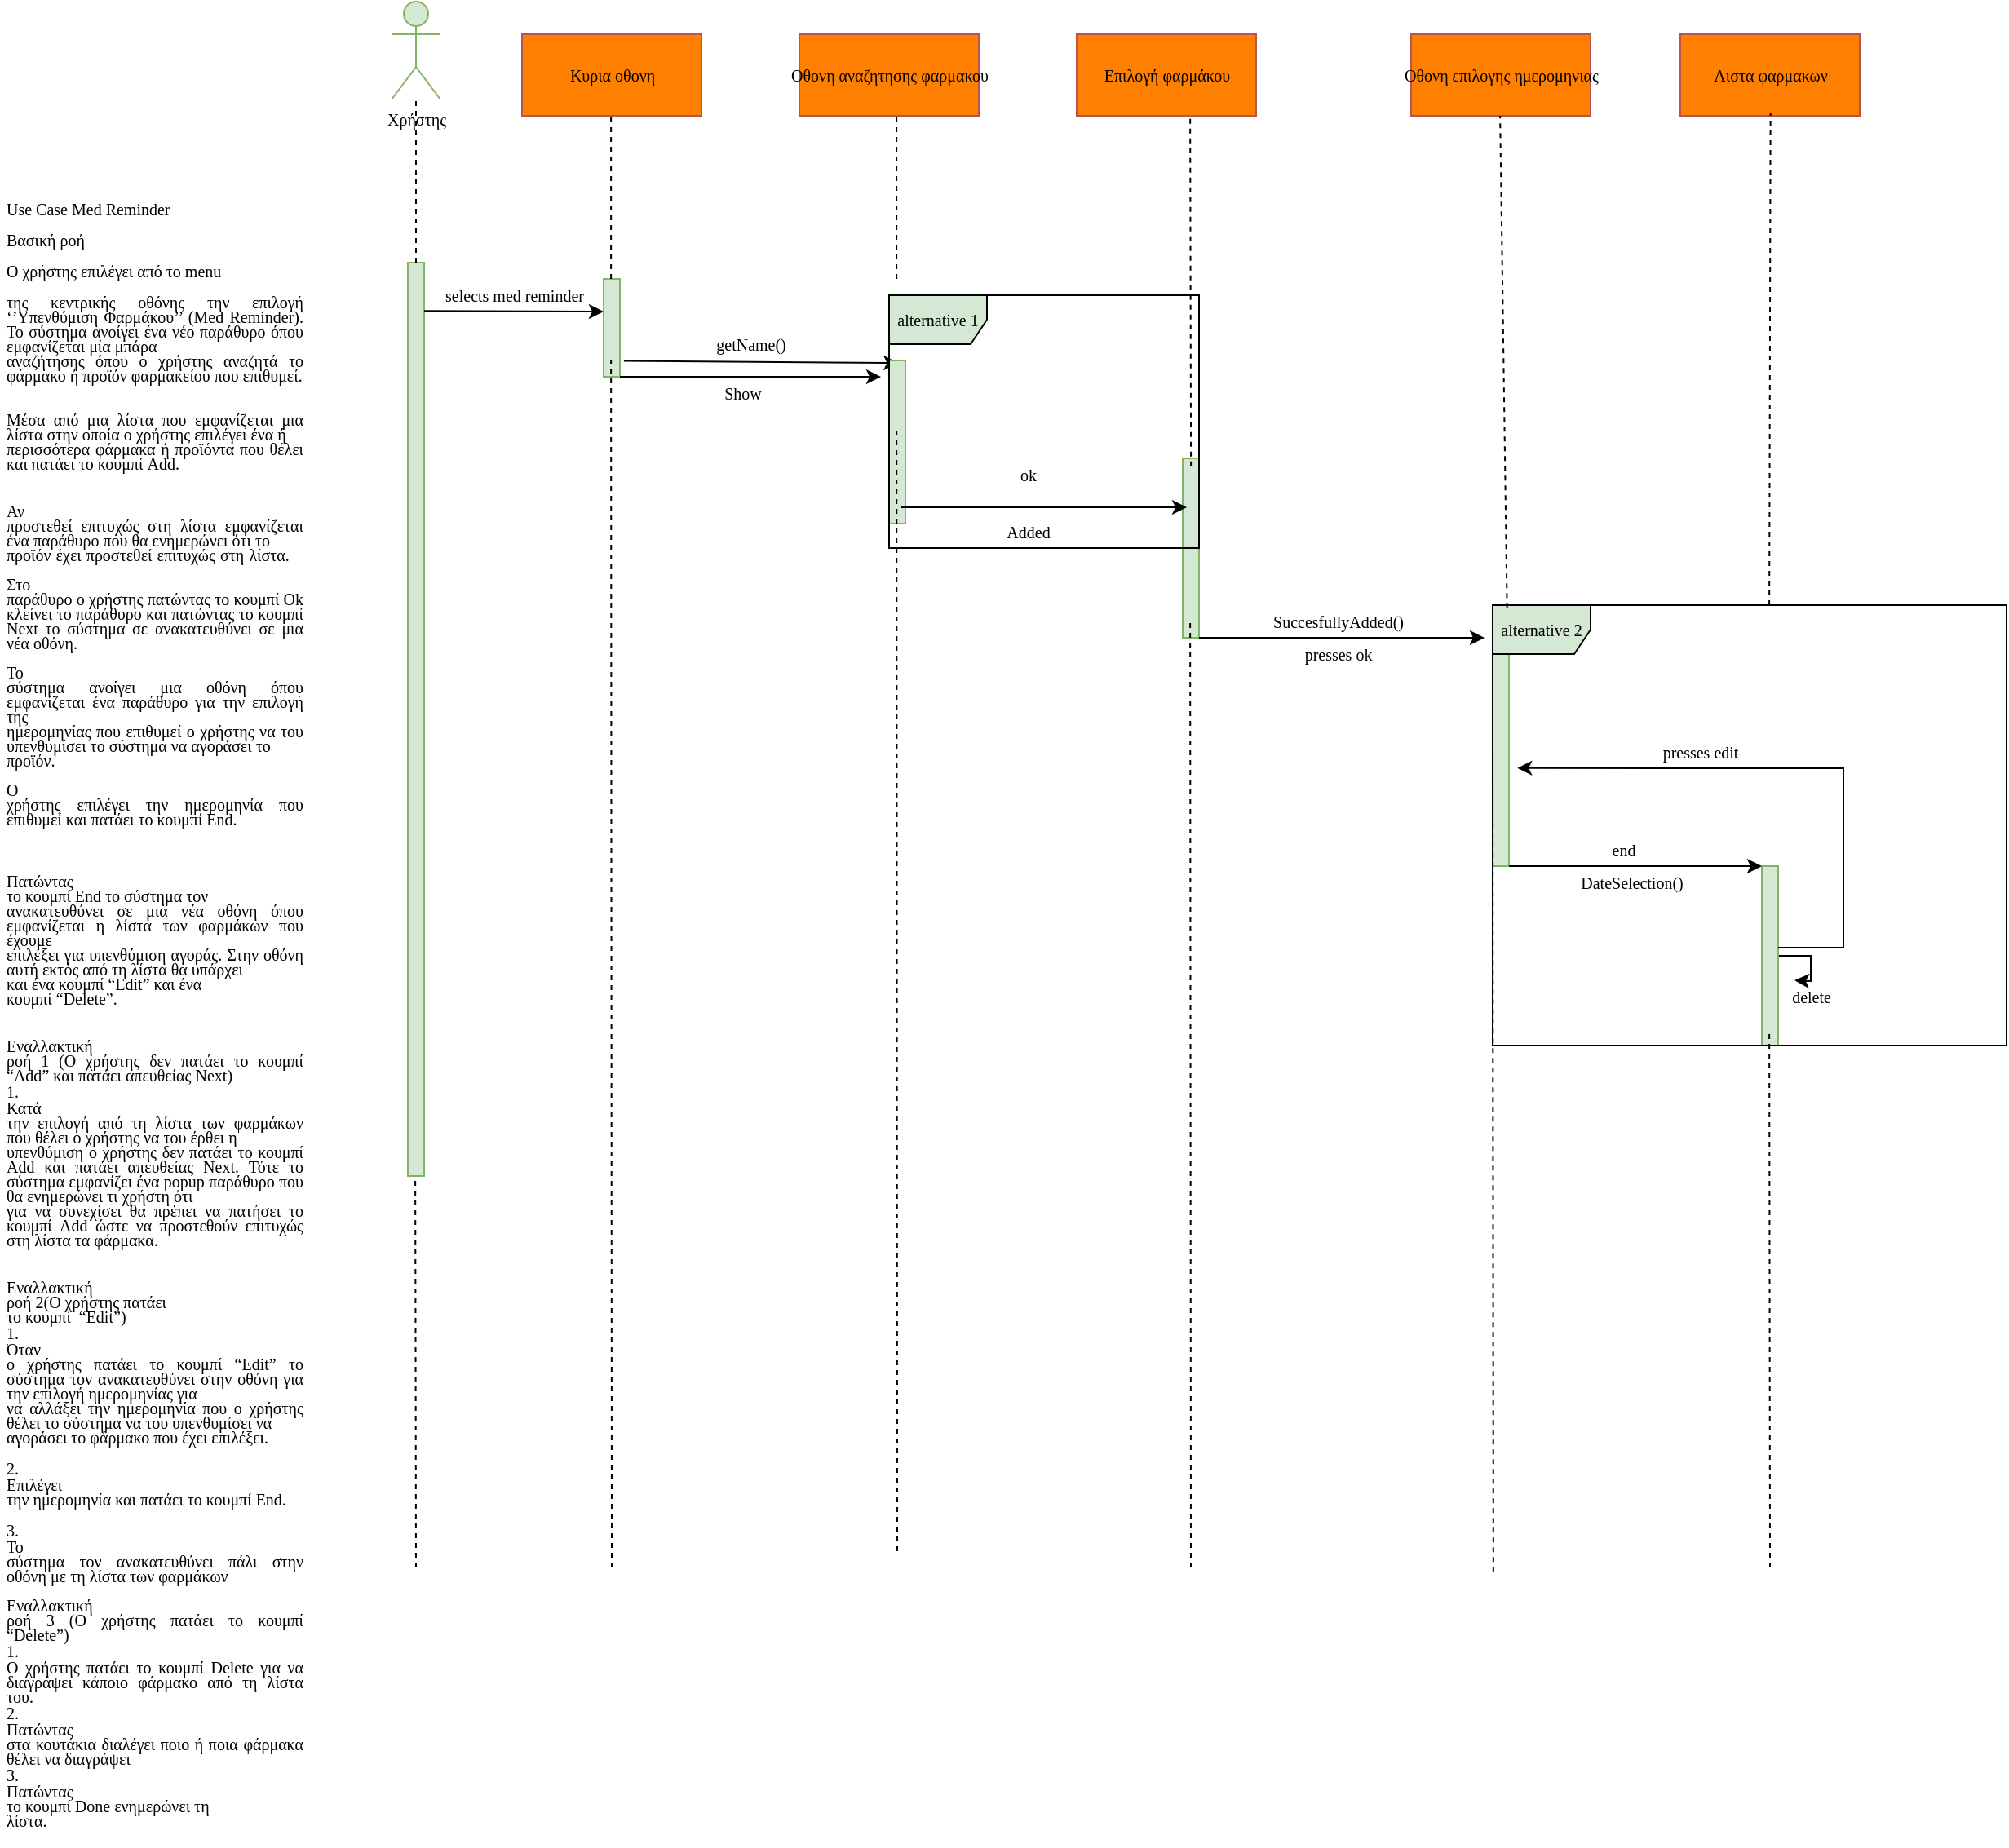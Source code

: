 <mxfile version="18.0.1" type="device"><diagram id="NjFoASt8cpCLJtb5BboH" name="Page-1"><mxGraphModel dx="2138" dy="1845" grid="1" gridSize="10" guides="1" tooltips="1" connect="1" arrows="1" fold="1" page="1" pageScale="1" pageWidth="850" pageHeight="1100" math="0" shadow="0"><root><mxCell id="0"/><mxCell id="1" parent="0"/><mxCell id="BvtjQ__JjBtK8-297WAX-6" value="&lt;h1 style=&quot;line-height: 0.9;&quot;&gt;&lt;p style=&quot;text-align: justify; font-size: 10px;&quot; class=&quot;MsoNormal&quot;&gt;&lt;font style=&quot;font-size: 10px; font-weight: normal;&quot; face=&quot;Times New Roman&quot;&gt;Use Case Med Reminder&lt;/font&gt;&lt;/p&gt;&lt;p style=&quot;text-align: justify; font-size: 10px;&quot; class=&quot;MsoNormal&quot;&gt;&lt;font style=&quot;font-size: 10px; font-weight: normal;&quot; face=&quot;Times New Roman&quot;&gt;&lt;span lang=&quot;EL&quot;&gt;Βασική&lt;/span&gt;&lt;span lang=&quot;EL&quot;&gt; &lt;/span&gt;&lt;span lang=&quot;EL&quot;&gt;ροή&lt;/span&gt;&lt;/font&gt;&lt;/p&gt;&lt;p style=&quot;text-align: justify; font-size: 10px;&quot; class=&quot;MsoNormal&quot;&gt;&lt;span style=&quot;font-weight: normal;&quot;&gt;&lt;span style=&quot;font-family: &amp;quot;Times New Roman&amp;quot;; background-color: initial; text-indent: -0.25in;&quot; lang=&quot;EL&quot;&gt;Ο χρήστης επιλέγει από το &lt;/span&gt;&lt;span style=&quot;font-family: &amp;quot;Times New Roman&amp;quot;; background-color: initial; text-indent: -0.25in;&quot;&gt;menu&lt;/span&gt;&lt;/span&gt;&lt;/p&gt;&lt;span style=&quot;font-weight: normal;&quot;&gt;&lt;font style=&quot;font-size: 10px;&quot; face=&quot;Times New Roman&quot;&gt;&lt;span lang=&quot;EL&quot;&gt;&lt;div style=&quot;text-align: justify;&quot;&gt;&lt;span style=&quot;text-indent: -0.25in; background-color: initial;&quot; lang=&quot;EL&quot;&gt;της κεντρικής οθόνης την επιλογή ‘’Υπενθύμιση Φαρμάκου’’ (&lt;/span&gt;&lt;span style=&quot;text-indent: -0.25in; background-color: initial;&quot;&gt;Med Reminder&lt;/span&gt;&lt;span style=&quot;text-indent: -0.25in; background-color: initial;&quot; lang=&quot;EL&quot;&gt;). Το σύστημα ανοίγει ένα νέο παράθυρο όπου εμφανίζεται μία μπάρα&lt;/span&gt;&lt;/div&gt;&lt;/span&gt;&lt;span lang=&quot;EL&quot;&gt;&lt;div style=&quot;text-align: justify;&quot;&gt;&lt;span style=&quot;text-indent: -0.25in; background-color: initial;&quot;&gt;αναζήτησης όπου ο χρήστης αναζητά το φάρμακο ή προϊόν φαρμακείου που επιθυμεί.&lt;/span&gt;&lt;/div&gt;&lt;div style=&quot;text-align: justify;&quot;&gt;&lt;br&gt;&lt;/div&gt;&lt;div style=&quot;text-align: justify;&quot;&gt;&lt;br&gt;&lt;/div&gt;&lt;/span&gt;&lt;/font&gt;&lt;font style=&quot;font-size: 10px;&quot; face=&quot;Times New Roman&quot;&gt;&lt;span lang=&quot;EL&quot;&gt;&lt;div style=&quot;text-align: justify;&quot;&gt;&lt;span style=&quot;text-indent: -0.25in; background-color: initial;&quot;&gt;Μέσα από μια λίστα που εμφανίζεται μια λίστα στην οποία ο χρήστης επιλέγει ένα ή&lt;/span&gt;&lt;/div&gt;&lt;div style=&quot;text-align: justify;&quot;&gt;&lt;span style=&quot;text-indent: -0.25in; background-color: initial;&quot; lang=&quot;EL&quot;&gt;περισσότερα φάρμακα ή προϊόντα που θέλει και πατάει το κουμπί &lt;/span&gt;&lt;span style=&quot;text-indent: -0.25in; background-color: initial;&quot;&gt;Add&lt;/span&gt;&lt;span style=&quot;text-indent: -0.25in; background-color: initial;&quot; lang=&quot;EL&quot;&gt;.&lt;/span&gt;&lt;/div&gt;&lt;/span&gt;&lt;/font&gt;&lt;/span&gt;&lt;p&gt;&lt;/p&gt;&lt;span style=&quot;font-weight: normal;&quot;&gt;&lt;font style=&quot;font-size: 10px;&quot; face=&quot;Times New Roman&quot;&gt;&lt;div style=&quot;text-align: justify;&quot;&gt;&lt;span style=&quot;background-color: initial; text-indent: -0.25in;&quot;&gt;Αν&lt;/span&gt;&lt;br&gt;&lt;/div&gt;&lt;/font&gt;&lt;font style=&quot;font-size: 10px;&quot; face=&quot;Times New Roman&quot;&gt;&lt;span lang=&quot;EL&quot;&gt;&lt;div style=&quot;text-align: justify;&quot;&gt;&lt;span style=&quot;text-indent: -0.25in; background-color: initial;&quot;&gt;προστεθεί επιτυχώς στη λίστα εμφανίζεται ένα παράθυρο που θα ενημερώνει ότι το&lt;/span&gt;&lt;/div&gt;&lt;div style=&quot;text-align: justify;&quot;&gt;&lt;span style=&quot;text-indent: -0.25in; background-color: initial;&quot;&gt;προϊόν έχει προστεθεί επιτυχώς στη λίστα.&lt;/span&gt;&lt;span style=&quot;background-color: initial; text-indent: -0.25in;&quot;&gt;&amp;nbsp; &amp;nbsp; &amp;nbsp;&amp;nbsp;&lt;/span&gt;&lt;/div&gt;&lt;/span&gt;&lt;/font&gt;&lt;font style=&quot;font-size: 10px;&quot; face=&quot;Times New Roman&quot;&gt;&lt;div style=&quot;text-align: justify;&quot;&gt;&lt;span style=&quot;text-indent: -0.25in; background-color: initial;&quot;&gt;Στο&lt;/span&gt;&lt;/div&gt;&lt;span lang=&quot;EL&quot;&gt;&lt;div style=&quot;text-align: justify;&quot;&gt;&lt;span style=&quot;text-indent: -0.25in; background-color: initial;&quot; lang=&quot;EL&quot;&gt;παράθυρο ο χρήστης πατώντας το κουμπί &lt;/span&gt;&lt;span style=&quot;text-indent: -0.25in; background-color: initial;&quot;&gt;Ok&lt;/span&gt;&lt;span style=&quot;text-indent: -0.25in; background-color: initial;&quot; lang=&quot;EL&quot;&gt; κλείνει το παράθυρο και πατώντας το κουμπί &lt;/span&gt;&lt;span style=&quot;text-indent: -0.25in; background-color: initial;&quot;&gt;Next&lt;/span&gt;&lt;span style=&quot;text-indent: -0.25in; background-color: initial;&quot; lang=&quot;EL&quot;&gt; το σύστημα σε ανακατευθύνει σε μια νέα οθόνη.&lt;/span&gt;&lt;/div&gt;&lt;div style=&quot;text-align: justify;&quot;&gt;&lt;span style=&quot;background-color: initial; text-indent: -0.25in;&quot;&gt;&amp;nbsp; &amp;nbsp; &amp;nbsp;&lt;/span&gt;&lt;/div&gt;&lt;/span&gt;&lt;/font&gt;&lt;font style=&quot;font-size: 10px;&quot; face=&quot;Times New Roman&quot;&gt;&lt;div style=&quot;text-align: justify;&quot;&gt;&lt;span style=&quot;text-indent: -0.25in; background-color: initial;&quot;&gt;Το&lt;/span&gt;&lt;/div&gt;&lt;span lang=&quot;EL&quot;&gt;&lt;div style=&quot;text-align: justify;&quot;&gt;&lt;span style=&quot;text-indent: -0.25in; background-color: initial;&quot;&gt;σύστημα ανοίγει μια οθόνη όπου εμφανίζεται ένα παράθυρο για την επιλογή της&lt;/span&gt;&lt;/div&gt;&lt;div style=&quot;text-align: justify;&quot;&gt;&lt;span style=&quot;text-indent: -0.25in; background-color: initial;&quot;&gt;ημερομηνίας που επιθυμεί ο χρήστης να του υπενθυμίσει το σύστημα να αγοράσει το&lt;/span&gt;&lt;/div&gt;&lt;div style=&quot;text-align: justify;&quot;&gt;&lt;span style=&quot;text-indent: -0.25in; background-color: initial;&quot;&gt;προϊόν.&lt;/span&gt;&lt;/div&gt;&lt;div style=&quot;text-align: justify;&quot;&gt;&lt;span style=&quot;text-indent: -0.25in; background-color: initial;&quot;&gt;&lt;br&gt;&lt;/span&gt;&lt;/div&gt;&lt;/span&gt;&lt;/font&gt;&lt;font style=&quot;font-size: 10px;&quot; face=&quot;Times New Roman&quot;&gt;&lt;div style=&quot;text-align: justify;&quot;&gt;&lt;span style=&quot;text-indent: -0.25in; background-color: initial;&quot;&gt;Ο&lt;/span&gt;&lt;/div&gt;&lt;span lang=&quot;EL&quot;&gt;&lt;div style=&quot;text-align: justify;&quot;&gt;&lt;span style=&quot;text-indent: -0.25in; background-color: initial;&quot; lang=&quot;EL&quot;&gt;χρήστης επιλέγει την ημερομηνία που επιθυμεί και πατάει το κουμπί &lt;/span&gt;&lt;span style=&quot;text-indent: -0.25in; background-color: initial;&quot;&gt;End&lt;/span&gt;&lt;span style=&quot;text-indent: -0.25in; background-color: initial;&quot; lang=&quot;EL&quot;&gt;.&lt;/span&gt;&lt;/div&gt;&lt;/span&gt;&lt;/font&gt;&lt;/span&gt;&lt;p&gt;&lt;/p&gt;&lt;span style=&quot;font-weight: normal;&quot;&gt;&lt;font style=&quot;font-size: 10px;&quot; face=&quot;Times New Roman&quot;&gt;&lt;div style=&quot;text-align: justify;&quot;&gt;&lt;span style=&quot;background-color: initial; text-indent: -0.25in;&quot;&gt;&amp;nbsp; &amp;nbsp;&amp;nbsp;&lt;/span&gt;&lt;br&gt;&lt;/div&gt;&lt;/font&gt;&lt;font style=&quot;font-size: 10px;&quot; face=&quot;Times New Roman&quot;&gt;&lt;div style=&quot;text-align: justify;&quot;&gt;&lt;span style=&quot;text-indent: -0.25in; background-color: initial;&quot;&gt;Πατώντας&lt;/span&gt;&lt;/div&gt;&lt;span lang=&quot;EL&quot;&gt;&lt;div style=&quot;text-align: justify;&quot;&gt;&lt;span style=&quot;text-indent: -0.25in; background-color: initial;&quot; lang=&quot;EL&quot;&gt;το κουμπί &lt;/span&gt;&lt;span style=&quot;text-indent: -0.25in; background-color: initial;&quot;&gt;End&lt;/span&gt;&lt;span style=&quot;text-indent: -0.25in; background-color: initial;&quot; lang=&quot;EL&quot;&gt; το σύστημα τον&lt;/span&gt;&lt;/div&gt;&lt;/span&gt;&lt;span lang=&quot;EL&quot;&gt;&lt;div style=&quot;text-align: justify;&quot;&gt;&lt;span style=&quot;text-indent: -0.25in; background-color: initial;&quot;&gt;ανακατευθύνει σε μια νέα οθόνη όπου εμφανίζεται η λίστα των φαρμάκων που έχουμε&lt;/span&gt;&lt;/div&gt;&lt;div style=&quot;text-align: justify;&quot;&gt;&lt;span style=&quot;text-indent: -0.25in; background-color: initial;&quot;&gt;επιλέξει για υπενθύμιση αγοράς. Στην οθόνη αυτή εκτός από τη λίστα θα υπάρχει&lt;/span&gt;&lt;/div&gt;&lt;div style=&quot;text-align: justify;&quot;&gt;&lt;span style=&quot;text-indent: -0.25in; background-color: initial;&quot; lang=&quot;EL&quot;&gt;και ένα κουμπί “&lt;/span&gt;&lt;span style=&quot;text-indent: -0.25in; background-color: initial;&quot;&gt;Edit&lt;/span&gt;&lt;span style=&quot;text-indent: -0.25in; background-color: initial;&quot; lang=&quot;EL&quot;&gt;” και ένα&lt;/span&gt;&lt;/div&gt;&lt;/span&gt;&lt;span lang=&quot;EL&quot;&gt;&lt;div style=&quot;text-align: justify;&quot;&gt;&lt;span style=&quot;text-indent: -0.25in; background-color: initial;&quot; lang=&quot;EL&quot;&gt;κουμπί “&lt;/span&gt;&lt;span style=&quot;text-indent: -0.25in; background-color: initial;&quot;&gt;Delete&lt;/span&gt;&lt;span style=&quot;text-indent: -0.25in; background-color: initial;&quot; lang=&quot;EL&quot;&gt;”.&lt;/span&gt;&lt;/div&gt;&lt;/span&gt;&lt;/font&gt;&lt;/span&gt;&lt;p&gt;&lt;/p&gt;&lt;font style=&quot;font-size: 10px; font-weight: normal;&quot; face=&quot;Times New Roman&quot;&gt;&lt;div style=&quot;text-align: justify;&quot;&gt;&lt;span style=&quot;background-color: initial;&quot;&gt;Εναλλακτική&lt;/span&gt;&lt;br&gt;&lt;/div&gt;&lt;/font&gt;&lt;font style=&quot;font-size: 10px;&quot; face=&quot;Times New Roman&quot;&gt;&lt;div style=&quot;text-align: justify; font-weight: normal;&quot;&gt;&lt;span style=&quot;background-color: initial;&quot; lang=&quot;EL&quot;&gt;ροή 1 (Ο χρήστης δεν πατάει το κουμπί “&lt;/span&gt;&lt;span style=&quot;background-color: initial;&quot;&gt;Add&lt;/span&gt;&lt;span style=&quot;background-color: initial;&quot; lang=&quot;EL&quot;&gt;” και πατάει απευθείας &lt;/span&gt;&lt;span style=&quot;background-color: initial;&quot;&gt;Next&lt;/span&gt;&lt;span style=&quot;background-color: initial;&quot; lang=&quot;EL&quot;&gt;)&lt;/span&gt;&lt;/div&gt;&lt;div style=&quot;text-align: justify; font-weight: normal;&quot;&gt;&lt;span style=&quot;background-color: initial; text-indent: -0.25in;&quot;&gt;1.&lt;/span&gt;&lt;span style=&quot;background-color: initial; text-indent: -0.25in; font-variant-numeric: normal; font-variant-east-asian: normal; font-stretch: normal; line-height: normal;&quot;&gt;&amp;nbsp; &amp;nbsp; &amp;nbsp;&amp;nbsp;&lt;/span&gt;&lt;/div&gt;&lt;/font&gt;&lt;font style=&quot;font-size: 10px; font-weight: normal;&quot; face=&quot;Times New Roman&quot;&gt;&lt;div style=&quot;text-align: justify;&quot;&gt;&lt;span style=&quot;text-indent: -0.25in; background-color: initial;&quot;&gt;Κατά&lt;/span&gt;&lt;/div&gt;&lt;span lang=&quot;EL&quot;&gt;&lt;div style=&quot;text-align: justify;&quot;&gt;&lt;span style=&quot;text-indent: -0.25in; background-color: initial;&quot;&gt;την επιλογή από τη λίστα των φαρμάκων που θέλει ο χρήστης να του έρθει η&lt;/span&gt;&lt;/div&gt;&lt;div style=&quot;text-align: justify;&quot;&gt;&lt;span style=&quot;text-indent: -0.25in; background-color: initial;&quot; lang=&quot;EL&quot;&gt;υπενθύμιση ο χρήστης δεν πατάει το κουμπί Α&lt;/span&gt;&lt;span style=&quot;text-indent: -0.25in; background-color: initial;&quot;&gt;dd&lt;/span&gt;&lt;span style=&quot;text-indent: -0.25in; background-color: initial;&quot; lang=&quot;EL&quot;&gt; και πατάει απευθείας &lt;/span&gt;&lt;span style=&quot;text-indent: -0.25in; background-color: initial;&quot;&gt;Next&lt;/span&gt;&lt;span style=&quot;text-indent: -0.25in; background-color: initial;&quot; lang=&quot;EL&quot;&gt;. Τότε το σύστημα εμφανίζει ένα &lt;/span&gt;&lt;span style=&quot;text-indent: -0.25in; background-color: initial;&quot;&gt;popup&lt;/span&gt;&lt;span style=&quot;text-indent: -0.25in; background-color: initial;&quot; lang=&quot;EL&quot;&gt; παράθυρο που θα ενημερώνει τι χρήστη ότι&lt;/span&gt;&lt;/div&gt;&lt;/span&gt;&lt;span lang=&quot;EL&quot;&gt;&lt;div style=&quot;text-align: justify;&quot;&gt;&lt;span style=&quot;text-indent: -0.25in; background-color: initial;&quot; lang=&quot;EL&quot;&gt;για να συνεχίσει θα πρέπει να πατήσει το κουμπί &lt;/span&gt;&lt;span style=&quot;text-indent: -0.25in; background-color: initial;&quot;&gt;Add&lt;/span&gt;&lt;span style=&quot;text-indent: -0.25in; background-color: initial;&quot; lang=&quot;EL&quot;&gt; ώστε να προστεθούν επιτυχώς στη λίστα τα φάρμακα.&lt;/span&gt;&lt;/div&gt;&lt;/span&gt;&lt;/font&gt;&lt;p&gt;&lt;/p&gt;&lt;font style=&quot;font-size: 10px; font-weight: normal;&quot; face=&quot;Times New Roman&quot;&gt;&lt;div style=&quot;text-align: justify;&quot;&gt;&lt;span style=&quot;background-color: initial;&quot;&gt;Εναλλακτική&lt;/span&gt;&lt;br&gt;&lt;/div&gt;&lt;/font&gt;&lt;font style=&quot;font-size: 10px; font-weight: normal;&quot; face=&quot;Times New Roman&quot;&gt;&lt;div style=&quot;text-align: justify;&quot;&gt;&lt;span style=&quot;background-color: initial;&quot; lang=&quot;EL&quot;&gt;ροή 2(&lt;/span&gt;&lt;span style=&quot;background-color: initial;&quot;&gt;O&lt;/span&gt;&lt;span style=&quot;background-color: initial;&quot; lang=&quot;EL&quot;&gt; χρήστης πατάει&lt;/span&gt;&lt;/div&gt;&lt;span lang=&quot;EL&quot;&gt;&lt;div style=&quot;text-align: justify;&quot;&gt;&lt;span style=&quot;background-color: initial;&quot; lang=&quot;EL&quot;&gt;το κουμπί&amp;nbsp; “&lt;/span&gt;&lt;span style=&quot;background-color: initial;&quot;&gt;Edit&lt;/span&gt;&lt;span style=&quot;background-color: initial;&quot; lang=&quot;EL&quot;&gt;”)&lt;/span&gt;&lt;/div&gt;&lt;div style=&quot;text-align: justify;&quot;&gt;&lt;span style=&quot;background-color: initial; text-indent: -0.25in;&quot;&gt;1.&lt;/span&gt;&lt;span style=&quot;background-color: initial; text-indent: -0.25in; font-variant-numeric: normal; font-variant-east-asian: normal; font-stretch: normal; line-height: normal;&quot;&gt;&amp;nbsp; &amp;nbsp; &amp;nbsp;&amp;nbsp;&lt;/span&gt;&lt;/div&gt;&lt;/span&gt;&lt;/font&gt;&lt;font style=&quot;font-size: 10px; font-weight: normal;&quot; face=&quot;Times New Roman&quot;&gt;&lt;div style=&quot;text-align: justify;&quot;&gt;&lt;span style=&quot;text-indent: -0.25in; background-color: initial;&quot;&gt;Όταν&lt;/span&gt;&lt;/div&gt;&lt;span lang=&quot;EL&quot;&gt;&lt;div style=&quot;text-align: justify;&quot;&gt;&lt;span style=&quot;text-indent: -0.25in; background-color: initial;&quot; lang=&quot;EL&quot;&gt;ο χρήστης πατάει το κουμπί “&lt;/span&gt;&lt;span style=&quot;text-indent: -0.25in; background-color: initial;&quot;&gt;Edit&lt;/span&gt;&lt;span style=&quot;text-indent: -0.25in; background-color: initial;&quot; lang=&quot;EL&quot;&gt;” το σύστημα τον ανακατευθύνει στην οθόνη για την επιλογή ημερομηνίας για&lt;/span&gt;&lt;/div&gt;&lt;/span&gt;&lt;span lang=&quot;EL&quot;&gt;&lt;div style=&quot;text-align: justify;&quot;&gt;&lt;span style=&quot;text-indent: -0.25in; background-color: initial;&quot;&gt;να αλλάξει την ημερομηνία που ο χρήστης θέλει το σύστημα να του υπενθυμίσει να&lt;/span&gt;&lt;/div&gt;&lt;div style=&quot;text-align: justify;&quot;&gt;&lt;span style=&quot;text-indent: -0.25in; background-color: initial;&quot;&gt;αγοράσει το φάρμακο που έχει επιλέξει.&lt;/span&gt;&lt;/div&gt;&lt;div style=&quot;text-align: justify;&quot;&gt;&lt;span style=&quot;background-color: initial; text-indent: -0.25in;&quot;&gt;&lt;br&gt;&lt;/span&gt;&lt;/div&gt;&lt;div style=&quot;text-align: justify;&quot;&gt;&lt;span style=&quot;background-color: initial; text-indent: -0.25in;&quot;&gt;2.&lt;/span&gt;&lt;span style=&quot;background-color: initial; text-indent: -0.25in; font-variant-numeric: normal; font-variant-east-asian: normal; font-stretch: normal; line-height: normal;&quot;&gt;&amp;nbsp; &amp;nbsp; &amp;nbsp;&amp;nbsp;&lt;/span&gt;&lt;/div&gt;&lt;/span&gt;&lt;/font&gt;&lt;font style=&quot;font-size: 10px; font-weight: normal;&quot; face=&quot;Times New Roman&quot;&gt;&lt;div style=&quot;text-align: justify;&quot;&gt;&lt;span style=&quot;text-indent: -0.25in; background-color: initial;&quot;&gt;Επιλέγει&lt;/span&gt;&lt;/div&gt;&lt;span lang=&quot;EL&quot;&gt;&lt;div style=&quot;text-align: justify;&quot;&gt;&lt;span style=&quot;text-indent: -0.25in; background-color: initial;&quot; lang=&quot;EL&quot;&gt;την ημερομηνία και πατάει το κουμπί &lt;/span&gt;&lt;span style=&quot;text-indent: -0.25in; background-color: initial;&quot;&gt;End&lt;/span&gt;&lt;span style=&quot;text-indent: -0.25in; background-color: initial;&quot; lang=&quot;EL&quot;&gt;.&lt;/span&gt;&lt;/div&gt;&lt;div style=&quot;text-align: justify;&quot;&gt;&lt;span style=&quot;background-color: initial; text-indent: -0.25in;&quot;&gt;&lt;br&gt;&lt;/span&gt;&lt;/div&gt;&lt;div style=&quot;text-align: justify;&quot;&gt;&lt;span style=&quot;background-color: initial; text-indent: -0.25in;&quot;&gt;3.&lt;/span&gt;&lt;span style=&quot;background-color: initial; text-indent: -0.25in; font-variant-numeric: normal; font-variant-east-asian: normal; font-stretch: normal; line-height: normal;&quot;&gt;&amp;nbsp; &amp;nbsp; &amp;nbsp;&amp;nbsp;&lt;/span&gt;&lt;/div&gt;&lt;/span&gt;&lt;/font&gt;&lt;font style=&quot;font-size: 10px; font-weight: normal;&quot; face=&quot;Times New Roman&quot;&gt;&lt;div style=&quot;text-align: justify;&quot;&gt;&lt;span style=&quot;background-color: initial; text-indent: -0.25in;&quot;&gt;Το&lt;/span&gt;&lt;br&gt;&lt;/div&gt;&lt;span lang=&quot;EL&quot;&gt;&lt;div style=&quot;text-align: justify;&quot;&gt;&lt;span style=&quot;text-indent: -0.25in; background-color: initial;&quot;&gt;σύστημα τον ανακατευθύνει πάλι στην οθόνη με τη λίστα των φαρμάκων&lt;/span&gt;&lt;/div&gt;&lt;div style=&quot;text-align: justify;&quot;&gt;&lt;span style=&quot;background-color: initial;&quot;&gt;&lt;br&gt;&lt;/span&gt;&lt;/div&gt;&lt;div style=&quot;text-align: justify;&quot;&gt;&lt;span style=&quot;background-color: initial;&quot;&gt;Εναλλακτική&lt;/span&gt;&lt;/div&gt;&lt;/span&gt;&lt;/font&gt;&lt;font style=&quot;font-size: 10px;&quot; face=&quot;Times New Roman&quot;&gt;&lt;div style=&quot;text-align: justify; font-weight: normal;&quot;&gt;&lt;span style=&quot;background-color: initial;&quot; lang=&quot;EL&quot;&gt;ροή 3 (Ο χρήστης πατάει το κουμπί “&lt;/span&gt;&lt;span style=&quot;background-color: initial;&quot;&gt;Delete&lt;/span&gt;&lt;span style=&quot;background-color: initial;&quot; lang=&quot;EL&quot;&gt;”)&lt;/span&gt;&lt;/div&gt;&lt;div style=&quot;text-align: justify; font-weight: normal;&quot;&gt;&lt;span style=&quot;background-color: initial;&quot;&gt;1.&lt;/span&gt;&lt;span style=&quot;background-color: initial; font-variant-numeric: normal; font-variant-east-asian: normal; font-stretch: normal; line-height: normal;&quot;&gt;&amp;nbsp; &amp;nbsp; &amp;nbsp; &amp;nbsp; &amp;nbsp; &amp;nbsp; &amp;nbsp; &amp;nbsp; &amp;nbsp;&amp;nbsp;&lt;/span&gt;&lt;/div&gt;&lt;/font&gt;&lt;font style=&quot;font-size: 10px;&quot; face=&quot;Times New Roman&quot;&gt;&lt;div style=&quot;text-align: justify; font-weight: normal;&quot;&gt;&lt;span style=&quot;background-color: initial;&quot;&gt;O&lt;/span&gt;&lt;span style=&quot;background-color: initial;&quot; lang=&quot;EL&quot;&gt; χρήστης πατάει το κουμπί &lt;/span&gt;&lt;span style=&quot;background-color: initial;&quot;&gt;Delete&lt;/span&gt;&lt;span style=&quot;background-color: initial;&quot; lang=&quot;EL&quot;&gt; για να διαγράψει κάποιο φάρμακο από τη λίστα του.&lt;/span&gt;&lt;/div&gt;&lt;div style=&quot;text-align: justify; font-weight: normal;&quot;&gt;&lt;span style=&quot;background-color: initial;&quot;&gt;2.&lt;/span&gt;&lt;span style=&quot;background-color: initial; font-variant-numeric: normal; font-variant-east-asian: normal; font-stretch: normal; line-height: normal;&quot;&gt;&amp;nbsp; &amp;nbsp; &amp;nbsp; &amp;nbsp; &amp;nbsp; &amp;nbsp; &amp;nbsp; &amp;nbsp; &amp;nbsp;&amp;nbsp;&lt;/span&gt;&lt;/div&gt;&lt;/font&gt;&lt;font style=&quot;font-size: 10px; font-weight: normal;&quot; face=&quot;Times New Roman&quot;&gt;&lt;div style=&quot;text-align: justify;&quot;&gt;&lt;span style=&quot;background-color: initial;&quot;&gt;Πατώντας&lt;/span&gt;&lt;/div&gt;&lt;span lang=&quot;EL&quot;&gt;&lt;div style=&quot;text-align: justify;&quot;&gt;&lt;span style=&quot;background-color: initial;&quot;&gt;στα κουτάκια διαλέγει ποιο ή ποια φάρμακα θέλει να διαγράψει&lt;/span&gt;&lt;/div&gt;&lt;div style=&quot;text-align: justify;&quot;&gt;&lt;span style=&quot;background-color: initial;&quot;&gt;3.&lt;/span&gt;&lt;span style=&quot;background-color: initial; font-variant-numeric: normal; font-variant-east-asian: normal; font-stretch: normal; line-height: normal;&quot;&gt;&amp;nbsp; &amp;nbsp; &amp;nbsp; &amp;nbsp; &amp;nbsp; &amp;nbsp; &amp;nbsp; &amp;nbsp; &amp;nbsp;&amp;nbsp;&lt;/span&gt;&lt;/div&gt;&lt;/span&gt;&lt;/font&gt;&lt;font style=&quot;font-size: 10px; font-weight: normal;&quot; face=&quot;Times New Roman&quot;&gt;&lt;div style=&quot;text-align: justify;&quot;&gt;&lt;span style=&quot;background-color: initial;&quot;&gt;Πατώντας&lt;/span&gt;&lt;/div&gt;&lt;span lang=&quot;EL&quot;&gt;&lt;div style=&quot;text-align: justify;&quot;&gt;&lt;span style=&quot;background-color: initial;&quot; lang=&quot;EL&quot;&gt;το κουμπί &lt;/span&gt;&lt;span style=&quot;background-color: initial;&quot;&gt;Done&lt;/span&gt;&lt;span style=&quot;background-color: initial;&quot; lang=&quot;EL&quot;&gt; ενημερώνει τη&lt;/span&gt;&lt;/div&gt;&lt;/span&gt;&lt;span lang=&quot;EL&quot;&gt;&lt;div style=&quot;text-align: justify;&quot;&gt;&lt;span style=&quot;background-color: initial;&quot;&gt;λίστα.&lt;/span&gt;&lt;/div&gt;&lt;/span&gt;&lt;/font&gt;&lt;p&gt;&lt;/p&gt;&lt;font style=&quot;font-size: 10px; font-weight: normal;&quot; face=&quot;Times New Roman&quot;&gt;&lt;div style=&quot;text-align: justify;&quot;&gt;&lt;span style=&quot;&quot;&gt;&lt;br&gt;&lt;/span&gt;&lt;/div&gt;&lt;div style=&quot;text-align: justify;&quot;&gt;&lt;br&gt;&lt;/div&gt;&lt;/font&gt;&lt;p style=&quot;text-align: justify; font-size: 10px;&quot; class=&quot;MsoNormal&quot;&gt;&lt;span style=&quot;font-weight: normal;&quot; lang=&quot;EL&quot;&gt;&lt;font style=&quot;font-size: 10px;&quot; face=&quot;Times New Roman&quot;&gt;&amp;nbsp;&lt;/font&gt;&lt;/span&gt;&lt;/p&gt;&lt;/h1&gt;" style="text;html=1;strokeColor=none;fillColor=none;spacing=5;spacingTop=-20;whiteSpace=wrap;overflow=hidden;rounded=0;fontSize=10;align=center;" vertex="1" parent="1"><mxGeometry x="-630" y="-360" width="190" height="1011" as="geometry"/></mxCell><mxCell id="BvtjQ__JjBtK8-297WAX-7" value="Χρήστης" style="shape=umlActor;verticalLabelPosition=bottom;verticalAlign=top;html=1;outlineConnect=0;fontFamily=Times New Roman;fontSize=10;fillColor=#d5e8d4;strokeColor=#82b366;" vertex="1" parent="1"><mxGeometry x="-390" y="-480" width="30" height="60" as="geometry"/></mxCell><mxCell id="BvtjQ__JjBtK8-297WAX-18" value="" style="html=1;points=[];perimeter=orthogonalPerimeter;fontFamily=Times New Roman;fontSize=10;fillColor=#d5e8d4;strokeColor=#82b366;" vertex="1" parent="1"><mxGeometry x="-380" y="-320" width="10" height="560" as="geometry"/></mxCell><mxCell id="BvtjQ__JjBtK8-297WAX-23" value="" style="endArrow=none;dashed=1;html=1;rounded=0;fontFamily=Times New Roman;fontSize=10;" edge="1" parent="1" target="BvtjQ__JjBtK8-297WAX-7"><mxGeometry width="50" height="50" relative="1" as="geometry"><mxPoint x="-375" y="-320" as="sourcePoint"/><mxPoint x="-330" y="-410" as="targetPoint"/></mxGeometry></mxCell><mxCell id="BvtjQ__JjBtK8-297WAX-26" value="" style="endArrow=none;dashed=1;html=1;rounded=0;fontFamily=Times New Roman;fontSize=10;" edge="1" parent="1"><mxGeometry width="50" height="50" relative="1" as="geometry"><mxPoint x="-375" y="480" as="sourcePoint"/><mxPoint x="-375.43" y="240" as="targetPoint"/></mxGeometry></mxCell><mxCell id="BvtjQ__JjBtK8-297WAX-27" value="" style="endArrow=classic;html=1;rounded=0;fontFamily=Times New Roman;fontSize=10;" edge="1" parent="1"><mxGeometry width="50" height="50" relative="1" as="geometry"><mxPoint x="-370" y="-290.37" as="sourcePoint"/><mxPoint x="-260" y="-290" as="targetPoint"/></mxGeometry></mxCell><mxCell id="BvtjQ__JjBtK8-297WAX-28" value="" style="html=1;points=[];perimeter=orthogonalPerimeter;fontFamily=Times New Roman;fontSize=10;fillColor=#d5e8d4;strokeColor=#82b366;" vertex="1" parent="1"><mxGeometry x="-260" y="-310" width="10" height="60" as="geometry"/></mxCell><mxCell id="BvtjQ__JjBtK8-297WAX-33" value="" style="endArrow=classic;html=1;rounded=0;fontFamily=Times New Roman;fontSize=10;entryX=0.567;entryY=0.009;entryDx=0;entryDy=0;entryPerimeter=0;exitX=1.243;exitY=0.837;exitDx=0;exitDy=0;exitPerimeter=0;" edge="1" parent="1" source="BvtjQ__JjBtK8-297WAX-28"><mxGeometry width="50" height="50" relative="1" as="geometry"><mxPoint x="-360" y="-260" as="sourcePoint"/><mxPoint x="-79.33" y="-258.47" as="targetPoint"/></mxGeometry></mxCell><mxCell id="BvtjQ__JjBtK8-297WAX-34" value="selects med reminder" style="text;html=1;align=center;verticalAlign=middle;resizable=0;points=[];autosize=1;strokeColor=none;fillColor=none;fontSize=10;fontFamily=Times New Roman;" vertex="1" parent="1"><mxGeometry x="-365" y="-310" width="100" height="20" as="geometry"/></mxCell><mxCell id="BvtjQ__JjBtK8-297WAX-35" value="" style="html=1;points=[];perimeter=orthogonalPerimeter;fontFamily=Times New Roman;fontSize=10;fillColor=#d5e8d4;strokeColor=#82b366;" vertex="1" parent="1"><mxGeometry x="-85" y="-260" width="10" height="100" as="geometry"/></mxCell><mxCell id="BvtjQ__JjBtK8-297WAX-39" value="" style="html=1;points=[];perimeter=orthogonalPerimeter;fontFamily=Times New Roman;fontSize=10;fillColor=#d5e8d4;strokeColor=#82b366;" vertex="1" parent="1"><mxGeometry x="285" y="-90" width="10" height="140" as="geometry"/></mxCell><mxCell id="BvtjQ__JjBtK8-297WAX-66" style="edgeStyle=orthogonalEdgeStyle;rounded=0;orthogonalLoop=1;jettySize=auto;html=1;fontFamily=Times New Roman;fontSize=10;" edge="1" parent="1" source="BvtjQ__JjBtK8-297WAX-40"><mxGeometry relative="1" as="geometry"><mxPoint x="470" y="120.0" as="targetPoint"/></mxGeometry></mxCell><mxCell id="BvtjQ__JjBtK8-297WAX-40" value="" style="html=1;points=[];perimeter=orthogonalPerimeter;fontFamily=Times New Roman;fontSize=10;fillColor=#d5e8d4;strokeColor=#82b366;" vertex="1" parent="1"><mxGeometry x="450" y="50" width="10" height="110" as="geometry"/></mxCell><mxCell id="BvtjQ__JjBtK8-297WAX-41" value="" style="endArrow=classic;html=1;rounded=0;fontFamily=Times New Roman;fontSize=10;" edge="1" parent="1"><mxGeometry width="50" height="50" relative="1" as="geometry"><mxPoint x="-250" y="-250.0" as="sourcePoint"/><mxPoint x="-90" y="-250" as="targetPoint"/></mxGeometry></mxCell><mxCell id="BvtjQ__JjBtK8-297WAX-42" value="Show" style="text;html=1;align=center;verticalAlign=middle;resizable=0;points=[];autosize=1;strokeColor=none;fillColor=none;fontSize=10;fontFamily=Times New Roman;" vertex="1" parent="1"><mxGeometry x="-195" y="-250" width="40" height="20" as="geometry"/></mxCell><mxCell id="BvtjQ__JjBtK8-297WAX-43" value="getName()" style="text;html=1;align=center;verticalAlign=middle;resizable=0;points=[];autosize=1;strokeColor=none;fillColor=none;fontSize=10;fontFamily=Times New Roman;" vertex="1" parent="1"><mxGeometry x="-200" y="-280" width="60" height="20" as="geometry"/></mxCell><mxCell id="BvtjQ__JjBtK8-297WAX-44" value="" style="html=1;points=[];perimeter=orthogonalPerimeter;fontFamily=Times New Roman;fontSize=10;fillColor=#D5E8D4;strokeColor=#82b366;gradientColor=none;" vertex="1" parent="1"><mxGeometry x="95" y="-200" width="10" height="110" as="geometry"/></mxCell><mxCell id="BvtjQ__JjBtK8-297WAX-46" value="" style="endArrow=classic;html=1;rounded=0;fontFamily=Times New Roman;fontSize=10;" edge="1" parent="1"><mxGeometry width="50" height="50" relative="1" as="geometry"><mxPoint x="105" y="-90" as="sourcePoint"/><mxPoint x="280" y="-90" as="targetPoint"/></mxGeometry></mxCell><mxCell id="BvtjQ__JjBtK8-297WAX-47" value="SuccesfullyAdded()" style="text;html=1;align=center;verticalAlign=middle;resizable=0;points=[];autosize=1;strokeColor=none;fillColor=none;fontSize=10;fontFamily=Times New Roman;" vertex="1" parent="1"><mxGeometry x="140" y="-110" width="100" height="20" as="geometry"/></mxCell><mxCell id="BvtjQ__JjBtK8-297WAX-48" value="presses ok" style="text;html=1;align=center;verticalAlign=middle;resizable=0;points=[];autosize=1;strokeColor=none;fillColor=none;fontSize=10;fontFamily=Times New Roman;" vertex="1" parent="1"><mxGeometry x="160" y="-90" width="60" height="20" as="geometry"/></mxCell><mxCell id="BvtjQ__JjBtK8-297WAX-49" value="Added" style="text;html=1;align=center;verticalAlign=middle;resizable=0;points=[];autosize=1;strokeColor=none;fillColor=none;fontSize=10;fontFamily=Times New Roman;" vertex="1" parent="1"><mxGeometry x="-20" y="-165" width="40" height="20" as="geometry"/></mxCell><mxCell id="BvtjQ__JjBtK8-297WAX-51" value="DateSelection()" style="text;html=1;align=center;verticalAlign=middle;resizable=0;points=[];autosize=1;strokeColor=none;fillColor=none;fontSize=10;fontFamily=Times New Roman;" vertex="1" parent="1"><mxGeometry x="330" y="50" width="80" height="20" as="geometry"/></mxCell><mxCell id="BvtjQ__JjBtK8-297WAX-52" value="end" style="text;html=1;align=center;verticalAlign=middle;resizable=0;points=[];autosize=1;strokeColor=none;fillColor=none;fontSize=10;fontFamily=Times New Roman;" vertex="1" parent="1"><mxGeometry x="350" y="30" width="30" height="20" as="geometry"/></mxCell><mxCell id="BvtjQ__JjBtK8-297WAX-53" value="" style="endArrow=classic;html=1;rounded=0;fontFamily=Times New Roman;fontSize=10;" edge="1" parent="1"><mxGeometry width="50" height="50" relative="1" as="geometry"><mxPoint x="295" y="50" as="sourcePoint"/><mxPoint x="450" y="50" as="targetPoint"/></mxGeometry></mxCell><mxCell id="BvtjQ__JjBtK8-297WAX-54" value="ok" style="text;html=1;align=center;verticalAlign=middle;resizable=0;points=[];autosize=1;strokeColor=none;fillColor=none;fontSize=10;fontFamily=Times New Roman;" vertex="1" parent="1"><mxGeometry x="-15" y="-200" width="30" height="20" as="geometry"/></mxCell><mxCell id="BvtjQ__JjBtK8-297WAX-60" value="alternative 1" style="shape=umlFrame;whiteSpace=wrap;html=1;fontFamily=Times New Roman;fontSize=10;fillColor=#D5E8D4;gradientColor=none;" vertex="1" parent="1"><mxGeometry x="-85" y="-300" width="190" height="155" as="geometry"/></mxCell><mxCell id="BvtjQ__JjBtK8-297WAX-61" value="alternative 2" style="shape=umlFrame;whiteSpace=wrap;html=1;fontFamily=Times New Roman;fontSize=10;fillColor=#D5E8D4;gradientColor=none;" vertex="1" parent="1"><mxGeometry x="285" y="-110" width="315" height="270" as="geometry"/></mxCell><mxCell id="BvtjQ__JjBtK8-297WAX-64" value="" style="endArrow=classic;html=1;rounded=0;fontFamily=Times New Roman;fontSize=10;entryX=0.048;entryY=0.37;entryDx=0;entryDy=0;entryPerimeter=0;" edge="1" parent="1" target="BvtjQ__JjBtK8-297WAX-61"><mxGeometry width="50" height="50" relative="1" as="geometry"><mxPoint x="460" y="100" as="sourcePoint"/><mxPoint x="510" y="50" as="targetPoint"/><Array as="points"><mxPoint x="480" y="100"/><mxPoint x="500" y="100"/><mxPoint x="500" y="50"/><mxPoint x="500" y="-10"/></Array></mxGeometry></mxCell><mxCell id="BvtjQ__JjBtK8-297WAX-65" value="presses edit" style="text;html=1;align=center;verticalAlign=middle;resizable=0;points=[];autosize=1;strokeColor=none;fillColor=none;fontSize=10;fontFamily=Times New Roman;" vertex="1" parent="1"><mxGeometry x="382" y="-30" width="60" height="20" as="geometry"/></mxCell><mxCell id="BvtjQ__JjBtK8-297WAX-67" value="delete" style="text;html=1;align=center;verticalAlign=middle;resizable=0;points=[];autosize=1;strokeColor=none;fillColor=none;fontSize=10;fontFamily=Times New Roman;" vertex="1" parent="1"><mxGeometry x="460" y="120" width="40" height="20" as="geometry"/></mxCell><mxCell id="BvtjQ__JjBtK8-297WAX-68" value="Κυρια οθονη" style="html=1;fontFamily=Times New Roman;fontSize=10;fillColor=#FF8000;strokeColor=#b85450;" vertex="1" parent="1"><mxGeometry x="-310" y="-460" width="110" height="50" as="geometry"/></mxCell><mxCell id="BvtjQ__JjBtK8-297WAX-69" value="" style="endArrow=none;dashed=1;html=1;rounded=0;fontFamily=Times New Roman;fontSize=10;" edge="1" parent="1"><mxGeometry width="50" height="50" relative="1" as="geometry"><mxPoint x="-255.43" y="-310" as="sourcePoint"/><mxPoint x="-255.43" y="-410" as="targetPoint"/></mxGeometry></mxCell><mxCell id="BvtjQ__JjBtK8-297WAX-70" value="Οθονη αναζητησης φαρμακου" style="html=1;fontFamily=Times New Roman;fontSize=10;fillColor=#FF8000;strokeColor=#b85450;" vertex="1" parent="1"><mxGeometry x="-140" y="-460" width="110" height="50" as="geometry"/></mxCell><mxCell id="BvtjQ__JjBtK8-297WAX-71" value="" style="endArrow=none;dashed=1;html=1;rounded=0;fontFamily=Times New Roman;fontSize=10;" edge="1" parent="1"><mxGeometry width="50" height="50" relative="1" as="geometry"><mxPoint x="-80.43" y="-310" as="sourcePoint"/><mxPoint x="-80.43" y="-410" as="targetPoint"/></mxGeometry></mxCell><mxCell id="BvtjQ__JjBtK8-297WAX-72" value="Επιλογή φαρμάκου" style="html=1;fontFamily=Times New Roman;fontSize=10;fillColor=#FF8000;strokeColor=#b85450;" vertex="1" parent="1"><mxGeometry x="30" y="-460" width="110" height="50" as="geometry"/></mxCell><mxCell id="BvtjQ__JjBtK8-297WAX-73" value="" style="endArrow=none;dashed=1;html=1;rounded=0;fontFamily=Times New Roman;fontSize=10;exitX=0.974;exitY=0.677;exitDx=0;exitDy=0;exitPerimeter=0;" edge="1" parent="1" source="BvtjQ__JjBtK8-297WAX-60"><mxGeometry width="50" height="50" relative="1" as="geometry"><mxPoint x="99.57" y="-310" as="sourcePoint"/><mxPoint x="99.57" y="-410" as="targetPoint"/></mxGeometry></mxCell><mxCell id="BvtjQ__JjBtK8-297WAX-74" value="Οθονη επιλογης ημερομηνιας" style="html=1;fontFamily=Times New Roman;fontSize=10;fillColor=#FF8000;strokeColor=#b85450;" vertex="1" parent="1"><mxGeometry x="235" y="-460" width="110" height="50" as="geometry"/></mxCell><mxCell id="BvtjQ__JjBtK8-297WAX-75" value="" style="endArrow=none;dashed=1;html=1;rounded=0;fontFamily=Times New Roman;fontSize=10;exitX=0.028;exitY=0.006;exitDx=0;exitDy=0;exitPerimeter=0;" edge="1" parent="1" source="BvtjQ__JjBtK8-297WAX-61"><mxGeometry width="50" height="50" relative="1" as="geometry"><mxPoint x="290.06" y="-190.035" as="sourcePoint"/><mxPoint x="289.57" y="-409.97" as="targetPoint"/></mxGeometry></mxCell><mxCell id="BvtjQ__JjBtK8-297WAX-76" value="Λιστα φαρμακων" style="html=1;fontFamily=Times New Roman;fontSize=10;fillColor=#FF8000;strokeColor=#b85450;" vertex="1" parent="1"><mxGeometry x="400" y="-460" width="110" height="50" as="geometry"/></mxCell><mxCell id="BvtjQ__JjBtK8-297WAX-77" value="" style="endArrow=none;dashed=1;html=1;rounded=0;fontFamily=Times New Roman;fontSize=10;exitX=0.028;exitY=0.006;exitDx=0;exitDy=0;exitPerimeter=0;" edge="1" parent="1"><mxGeometry width="50" height="50" relative="1" as="geometry"><mxPoint x="454.57" y="-110.0" as="sourcePoint"/><mxPoint x="455.32" y="-411.59" as="targetPoint"/></mxGeometry></mxCell><mxCell id="BvtjQ__JjBtK8-297WAX-78" value="" style="endArrow=none;dashed=1;html=1;rounded=0;fontFamily=Times New Roman;fontSize=10;" edge="1" parent="1"><mxGeometry width="50" height="50" relative="1" as="geometry"><mxPoint x="-255" y="480" as="sourcePoint"/><mxPoint x="-255.43" y="-260" as="targetPoint"/></mxGeometry></mxCell><mxCell id="BvtjQ__JjBtK8-297WAX-79" value="" style="endArrow=none;dashed=1;html=1;rounded=0;fontFamily=Times New Roman;fontSize=10;" edge="1" parent="1"><mxGeometry width="50" height="50" relative="1" as="geometry"><mxPoint x="-80" y="470" as="sourcePoint"/><mxPoint x="-80.43" y="-220" as="targetPoint"/></mxGeometry></mxCell><mxCell id="BvtjQ__JjBtK8-297WAX-80" value="" style="endArrow=none;dashed=1;html=1;rounded=0;fontFamily=Times New Roman;fontSize=10;" edge="1" parent="1"><mxGeometry width="50" height="50" relative="1" as="geometry"><mxPoint x="100" y="480" as="sourcePoint"/><mxPoint x="99.57" y="-100" as="targetPoint"/></mxGeometry></mxCell><mxCell id="BvtjQ__JjBtK8-297WAX-81" value="" style="endArrow=none;dashed=1;html=1;rounded=0;fontFamily=Times New Roman;fontSize=10;" edge="1" parent="1"><mxGeometry width="50" height="50" relative="1" as="geometry"><mxPoint x="285.43" y="482.609" as="sourcePoint"/><mxPoint x="285.0" y="-30" as="targetPoint"/></mxGeometry></mxCell><mxCell id="BvtjQ__JjBtK8-297WAX-82" value="" style="endArrow=none;dashed=1;html=1;rounded=0;fontFamily=Times New Roman;fontSize=10;" edge="1" parent="1"><mxGeometry width="50" height="50" relative="1" as="geometry"><mxPoint x="455" y="480" as="sourcePoint"/><mxPoint x="454.57" y="150" as="targetPoint"/></mxGeometry></mxCell><mxCell id="BvtjQ__JjBtK8-297WAX-91" value="" style="endArrow=classic;html=1;rounded=0;fontFamily=Times New Roman;fontSize=10;" edge="1" parent="1"><mxGeometry width="50" height="50" relative="1" as="geometry"><mxPoint x="-77.5" y="-170" as="sourcePoint"/><mxPoint x="97.5" y="-170" as="targetPoint"/></mxGeometry></mxCell></root></mxGraphModel></diagram></mxfile>